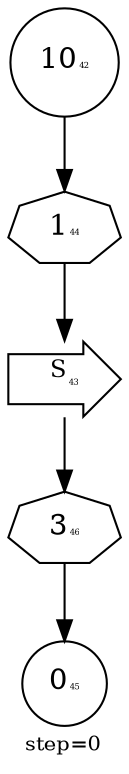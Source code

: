 digraph {
  graph  [labelloc=bottom,labeljust=left,fontsize="10",label="step=0"];
  "42" [shape=circle,peripheries="1",label=<10<FONT POINT-SIZE='4'>42</FONT>>,labelfontcolor=Black,color=black];
  "43" [shape=rarrow,peripheries="1",label=<<SUP>S</SUP><FONT POINT-SIZE='4'>43</FONT>>,labelfontcolor=black,color=black];
  "45" [shape=circle,peripheries="1",label=<0<FONT POINT-SIZE='4'>45</FONT>>,labelfontcolor=black,color=black];
  "44" [label=<1<FONT POINT-SIZE='4'>44</FONT>>,peripheries="1",color=black,shape=septagon];
  "42" -> "44" [color=black];
  "44" -> "43" [color=black];
  "46" [label=<3<FONT POINT-SIZE='4'>46</FONT>>,peripheries="1",color=black,shape=septagon];
  "43" -> "46" [color=black];
  "46" -> "45" [color=black];
}